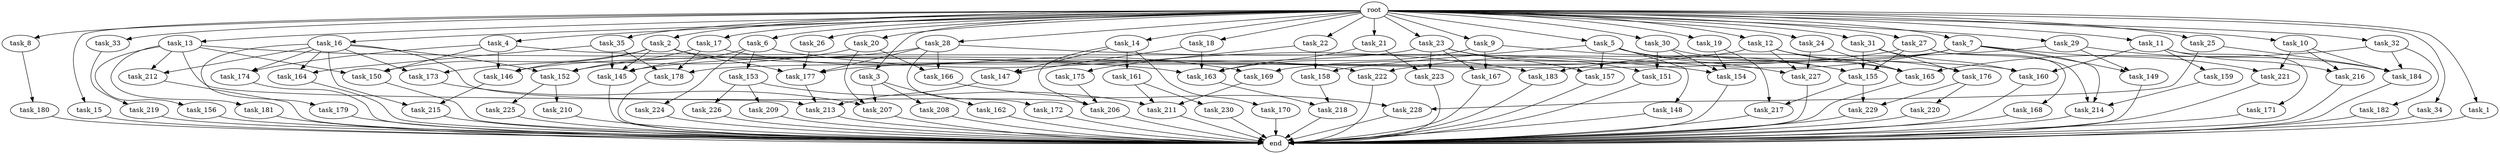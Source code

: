 digraph G {
  task_8 [size="102.400000"];
  task_173 [size="62706522521.600006"];
  task_158 [size="68719476736.000000"];
  task_228 [size="171798691840.000000"];
  task_17 [size="102.400000"];
  task_147 [size="73014444032.000000"];
  root [size="0.000000"];
  task_223 [size="58411555225.600006"];
  task_35 [size="102.400000"];
  task_161 [size="30923764531.200001"];
  task_159 [size="30923764531.200001"];
  task_26 [size="102.400000"];
  task_15 [size="102.400000"];
  task_167 [size="85899345920.000000"];
  task_227 [size="58411555225.600006"];
  task_209 [size="3435973836.800000"];
  task_211 [size="67001489817.600006"];
  task_146 [size="90194313216.000000"];
  task_166 [size="124554051584.000000"];
  task_206 [size="93630287052.800003"];
  task_4 [size="102.400000"];
  task_177 [size="202722456371.200012"];
  task_33 [size="102.400000"];
  task_181 [size="54975581388.800003"];
  task_216 [size="52398601011.200005"];
  task_152 [size="91053306675.200012"];
  task_176 [size="34359738368.000000"];
  task_225 [size="85899345920.000000"];
  task_13 [size="102.400000"];
  task_153 [size="13743895347.200001"];
  task_30 [size="102.400000"];
  task_208 [size="85899345920.000000"];
  task_5 [size="102.400000"];
  task_183 [size="27487790694.400002"];
  task_6 [size="102.400000"];
  task_184 [size="176093659136.000000"];
  task_25 [size="102.400000"];
  task_145 [size="135720966553.600006"];
  task_163 [size="131425999257.600006"];
  task_169 [size="55834574848.000000"];
  task_3 [size="102.400000"];
  task_179 [size="7730941132.800000"];
  task_164 [size="77309411328.000000"];
  task_221 [size="63565515980.800003"];
  task_230 [size="21474836480.000000"];
  task_157 [size="68719476736.000000"];
  task_215 [size="15461882265.600000"];
  task_16 [size="102.400000"];
  task_154 [size="121977071206.400009"];
  task_214 [size="142592914227.200012"];
  task_175 [size="54975581388.800003"];
  task_224 [size="13743895347.200001"];
  task_155 [size="117682103910.400009"];
  task_160 [size="48103633715.200005"];
  task_182 [size="54975581388.800003"];
  task_21 [size="102.400000"];
  task_18 [size="102.400000"];
  task_180 [size="21474836480.000000"];
  task_22 [size="102.400000"];
  task_31 [size="102.400000"];
  task_149 [size="55834574848.000000"];
  task_162 [size="85899345920.000000"];
  task_168 [size="69578470195.199997"];
  task_28 [size="102.400000"];
  task_174 [size="21474836480.000000"];
  task_217 [size="100502234726.400009"];
  task_29 [size="102.400000"];
  task_34 [size="102.400000"];
  task_10 [size="102.400000"];
  task_148 [size="13743895347.200001"];
  task_212 [size="62706522521.600006"];
  task_178 [size="125413045043.200012"];
  task_2 [size="102.400000"];
  task_171 [size="30923764531.200001"];
  end [size="0.000000"];
  task_7 [size="102.400000"];
  task_213 [size="70437463654.400009"];
  task_14 [size="102.400000"];
  task_156 [size="54975581388.800003"];
  task_151 [size="76450417868.800003"];
  task_222 [size="63565515980.800003"];
  task_210 [size="85899345920.000000"];
  task_24 [size="102.400000"];
  task_19 [size="102.400000"];
  task_219 [size="42090679500.800003"];
  task_226 [size="3435973836.800000"];
  task_32 [size="102.400000"];
  task_9 [size="102.400000"];
  task_170 [size="30923764531.200001"];
  task_220 [size="42090679500.800003"];
  task_150 [size="90194313216.000000"];
  task_172 [size="69578470195.199997"];
  task_27 [size="102.400000"];
  task_207 [size="195850508697.600006"];
  task_229 [size="111669149696.000000"];
  task_23 [size="102.400000"];
  task_12 [size="102.400000"];
  task_165 [size="121118077747.200012"];
  task_1 [size="102.400000"];
  task_218 [size="91053306675.200012"];
  task_20 [size="102.400000"];
  task_11 [size="102.400000"];

  task_8 -> task_180 [size="209715200.000000"];
  task_173 -> task_207 [size="536870912.000000"];
  task_158 -> task_218 [size="679477248.000000"];
  task_228 -> end [size="1.000000"];
  task_17 -> task_169 [size="134217728.000000"];
  task_17 -> task_152 [size="134217728.000000"];
  task_17 -> task_178 [size="134217728.000000"];
  task_147 -> task_213 [size="75497472.000000"];
  root -> task_8 [size="1.000000"];
  root -> task_14 [size="1.000000"];
  root -> task_24 [size="1.000000"];
  root -> task_13 [size="1.000000"];
  root -> task_17 [size="1.000000"];
  root -> task_21 [size="1.000000"];
  root -> task_18 [size="1.000000"];
  root -> task_22 [size="1.000000"];
  root -> task_31 [size="1.000000"];
  root -> task_9 [size="1.000000"];
  root -> task_5 [size="1.000000"];
  root -> task_32 [size="1.000000"];
  root -> task_26 [size="1.000000"];
  root -> task_15 [size="1.000000"];
  root -> task_6 [size="1.000000"];
  root -> task_4 [size="1.000000"];
  root -> task_29 [size="1.000000"];
  root -> task_30 [size="1.000000"];
  root -> task_34 [size="1.000000"];
  root -> task_3 [size="1.000000"];
  root -> task_19 [size="1.000000"];
  root -> task_10 [size="1.000000"];
  root -> task_23 [size="1.000000"];
  root -> task_12 [size="1.000000"];
  root -> task_1 [size="1.000000"];
  root -> task_33 [size="1.000000"];
  root -> task_2 [size="1.000000"];
  root -> task_25 [size="1.000000"];
  root -> task_20 [size="1.000000"];
  root -> task_35 [size="1.000000"];
  root -> task_7 [size="1.000000"];
  root -> task_27 [size="1.000000"];
  root -> task_11 [size="1.000000"];
  root -> task_28 [size="1.000000"];
  root -> task_16 [size="1.000000"];
  task_223 -> end [size="1.000000"];
  task_35 -> task_145 [size="679477248.000000"];
  task_35 -> task_178 [size="679477248.000000"];
  task_35 -> task_164 [size="679477248.000000"];
  task_161 -> task_230 [size="209715200.000000"];
  task_161 -> task_211 [size="209715200.000000"];
  task_159 -> task_214 [size="301989888.000000"];
  task_26 -> task_177 [size="411041792.000000"];
  task_15 -> end [size="1.000000"];
  task_167 -> end [size="1.000000"];
  task_227 -> end [size="1.000000"];
  task_209 -> end [size="1.000000"];
  task_211 -> end [size="1.000000"];
  task_146 -> task_215 [size="75497472.000000"];
  task_166 -> task_228 [size="838860800.000000"];
  task_206 -> end [size="1.000000"];
  task_4 -> task_150 [size="134217728.000000"];
  task_4 -> task_174 [size="134217728.000000"];
  task_4 -> task_160 [size="134217728.000000"];
  task_4 -> task_146 [size="134217728.000000"];
  task_177 -> task_213 [size="75497472.000000"];
  task_33 -> task_219 [size="411041792.000000"];
  task_181 -> end [size="1.000000"];
  task_216 -> end [size="1.000000"];
  task_152 -> task_210 [size="838860800.000000"];
  task_152 -> task_225 [size="838860800.000000"];
  task_176 -> task_229 [size="411041792.000000"];
  task_176 -> task_220 [size="411041792.000000"];
  task_225 -> end [size="1.000000"];
  task_13 -> task_156 [size="536870912.000000"];
  task_13 -> task_163 [size="536870912.000000"];
  task_13 -> task_181 [size="536870912.000000"];
  task_13 -> task_150 [size="536870912.000000"];
  task_13 -> task_212 [size="536870912.000000"];
  task_13 -> task_213 [size="536870912.000000"];
  task_153 -> task_209 [size="33554432.000000"];
  task_153 -> task_211 [size="33554432.000000"];
  task_153 -> task_226 [size="33554432.000000"];
  task_30 -> task_154 [size="209715200.000000"];
  task_30 -> task_151 [size="209715200.000000"];
  task_30 -> task_165 [size="209715200.000000"];
  task_208 -> end [size="1.000000"];
  task_5 -> task_148 [size="134217728.000000"];
  task_5 -> task_157 [size="134217728.000000"];
  task_5 -> task_227 [size="134217728.000000"];
  task_5 -> task_155 [size="134217728.000000"];
  task_5 -> task_158 [size="134217728.000000"];
  task_183 -> end [size="1.000000"];
  task_6 -> task_145 [size="134217728.000000"];
  task_6 -> task_153 [size="134217728.000000"];
  task_6 -> task_224 [size="134217728.000000"];
  task_6 -> task_183 [size="134217728.000000"];
  task_184 -> end [size="1.000000"];
  task_25 -> task_184 [size="838860800.000000"];
  task_25 -> task_228 [size="838860800.000000"];
  task_145 -> end [size="1.000000"];
  task_163 -> task_218 [size="209715200.000000"];
  task_169 -> task_211 [size="411041792.000000"];
  task_3 -> task_208 [size="838860800.000000"];
  task_3 -> task_162 [size="838860800.000000"];
  task_3 -> task_207 [size="838860800.000000"];
  task_179 -> end [size="1.000000"];
  task_164 -> end [size="1.000000"];
  task_221 -> end [size="1.000000"];
  task_230 -> end [size="1.000000"];
  task_157 -> end [size="1.000000"];
  task_215 -> end [size="1.000000"];
  task_16 -> task_174 [size="75497472.000000"];
  task_16 -> task_215 [size="75497472.000000"];
  task_16 -> task_173 [size="75497472.000000"];
  task_16 -> task_164 [size="75497472.000000"];
  task_16 -> task_212 [size="75497472.000000"];
  task_16 -> task_179 [size="75497472.000000"];
  task_16 -> task_206 [size="75497472.000000"];
  task_16 -> task_152 [size="75497472.000000"];
  task_154 -> end [size="1.000000"];
  task_214 -> end [size="1.000000"];
  task_175 -> task_206 [size="536870912.000000"];
  task_224 -> end [size="1.000000"];
  task_155 -> task_229 [size="679477248.000000"];
  task_155 -> task_217 [size="679477248.000000"];
  task_160 -> end [size="1.000000"];
  task_182 -> end [size="1.000000"];
  task_21 -> task_223 [size="33554432.000000"];
  task_21 -> task_163 [size="33554432.000000"];
  task_18 -> task_147 [size="411041792.000000"];
  task_18 -> task_163 [size="411041792.000000"];
  task_180 -> end [size="1.000000"];
  task_22 -> task_175 [size="536870912.000000"];
  task_22 -> task_158 [size="536870912.000000"];
  task_31 -> task_160 [size="33554432.000000"];
  task_31 -> task_176 [size="33554432.000000"];
  task_31 -> task_155 [size="33554432.000000"];
  task_149 -> end [size="1.000000"];
  task_162 -> end [size="1.000000"];
  task_168 -> end [size="1.000000"];
  task_28 -> task_154 [size="679477248.000000"];
  task_28 -> task_172 [size="679477248.000000"];
  task_28 -> task_166 [size="679477248.000000"];
  task_28 -> task_152 [size="679477248.000000"];
  task_28 -> task_177 [size="679477248.000000"];
  task_174 -> end [size="1.000000"];
  task_217 -> end [size="1.000000"];
  task_29 -> task_149 [size="134217728.000000"];
  task_29 -> task_184 [size="134217728.000000"];
  task_29 -> task_183 [size="134217728.000000"];
  task_34 -> end [size="1.000000"];
  task_10 -> task_184 [size="209715200.000000"];
  task_10 -> task_216 [size="209715200.000000"];
  task_10 -> task_221 [size="209715200.000000"];
  task_148 -> end [size="1.000000"];
  task_212 -> end [size="1.000000"];
  task_178 -> end [size="1.000000"];
  task_2 -> task_145 [size="209715200.000000"];
  task_2 -> task_150 [size="209715200.000000"];
  task_2 -> task_146 [size="209715200.000000"];
  task_2 -> task_177 [size="209715200.000000"];
  task_2 -> task_222 [size="209715200.000000"];
  task_171 -> end [size="1.000000"];
  task_7 -> task_149 [size="411041792.000000"];
  task_7 -> task_222 [size="411041792.000000"];
  task_7 -> task_214 [size="411041792.000000"];
  task_7 -> task_169 [size="411041792.000000"];
  task_7 -> task_178 [size="411041792.000000"];
  task_7 -> task_221 [size="411041792.000000"];
  task_213 -> end [size="1.000000"];
  task_14 -> task_161 [size="301989888.000000"];
  task_14 -> task_170 [size="301989888.000000"];
  task_14 -> task_147 [size="301989888.000000"];
  task_14 -> task_206 [size="301989888.000000"];
  task_156 -> end [size="1.000000"];
  task_151 -> end [size="1.000000"];
  task_222 -> end [size="1.000000"];
  task_210 -> end [size="1.000000"];
  task_24 -> task_227 [size="134217728.000000"];
  task_24 -> task_165 [size="134217728.000000"];
  task_19 -> task_154 [size="301989888.000000"];
  task_19 -> task_217 [size="301989888.000000"];
  task_219 -> end [size="1.000000"];
  task_226 -> end [size="1.000000"];
  task_32 -> task_184 [size="536870912.000000"];
  task_32 -> task_165 [size="536870912.000000"];
  task_32 -> task_182 [size="536870912.000000"];
  task_9 -> task_167 [size="301989888.000000"];
  task_9 -> task_155 [size="301989888.000000"];
  task_9 -> task_163 [size="301989888.000000"];
  task_170 -> end [size="1.000000"];
  task_220 -> end [size="1.000000"];
  task_150 -> end [size="1.000000"];
  task_172 -> end [size="1.000000"];
  task_27 -> task_214 [size="679477248.000000"];
  task_27 -> task_155 [size="679477248.000000"];
  task_27 -> task_168 [size="679477248.000000"];
  task_27 -> task_177 [size="679477248.000000"];
  task_207 -> end [size="1.000000"];
  task_229 -> end [size="1.000000"];
  task_23 -> task_167 [size="536870912.000000"];
  task_23 -> task_157 [size="536870912.000000"];
  task_23 -> task_151 [size="536870912.000000"];
  task_23 -> task_223 [size="536870912.000000"];
  task_23 -> task_146 [size="536870912.000000"];
  task_12 -> task_145 [size="301989888.000000"];
  task_12 -> task_227 [size="301989888.000000"];
  task_12 -> task_176 [size="301989888.000000"];
  task_12 -> task_165 [size="301989888.000000"];
  task_165 -> end [size="1.000000"];
  task_1 -> end [size="1.000000"];
  task_218 -> end [size="1.000000"];
  task_20 -> task_166 [size="536870912.000000"];
  task_20 -> task_207 [size="536870912.000000"];
  task_20 -> task_173 [size="536870912.000000"];
  task_11 -> task_159 [size="301989888.000000"];
  task_11 -> task_160 [size="301989888.000000"];
  task_11 -> task_216 [size="301989888.000000"];
  task_11 -> task_171 [size="301989888.000000"];
}
